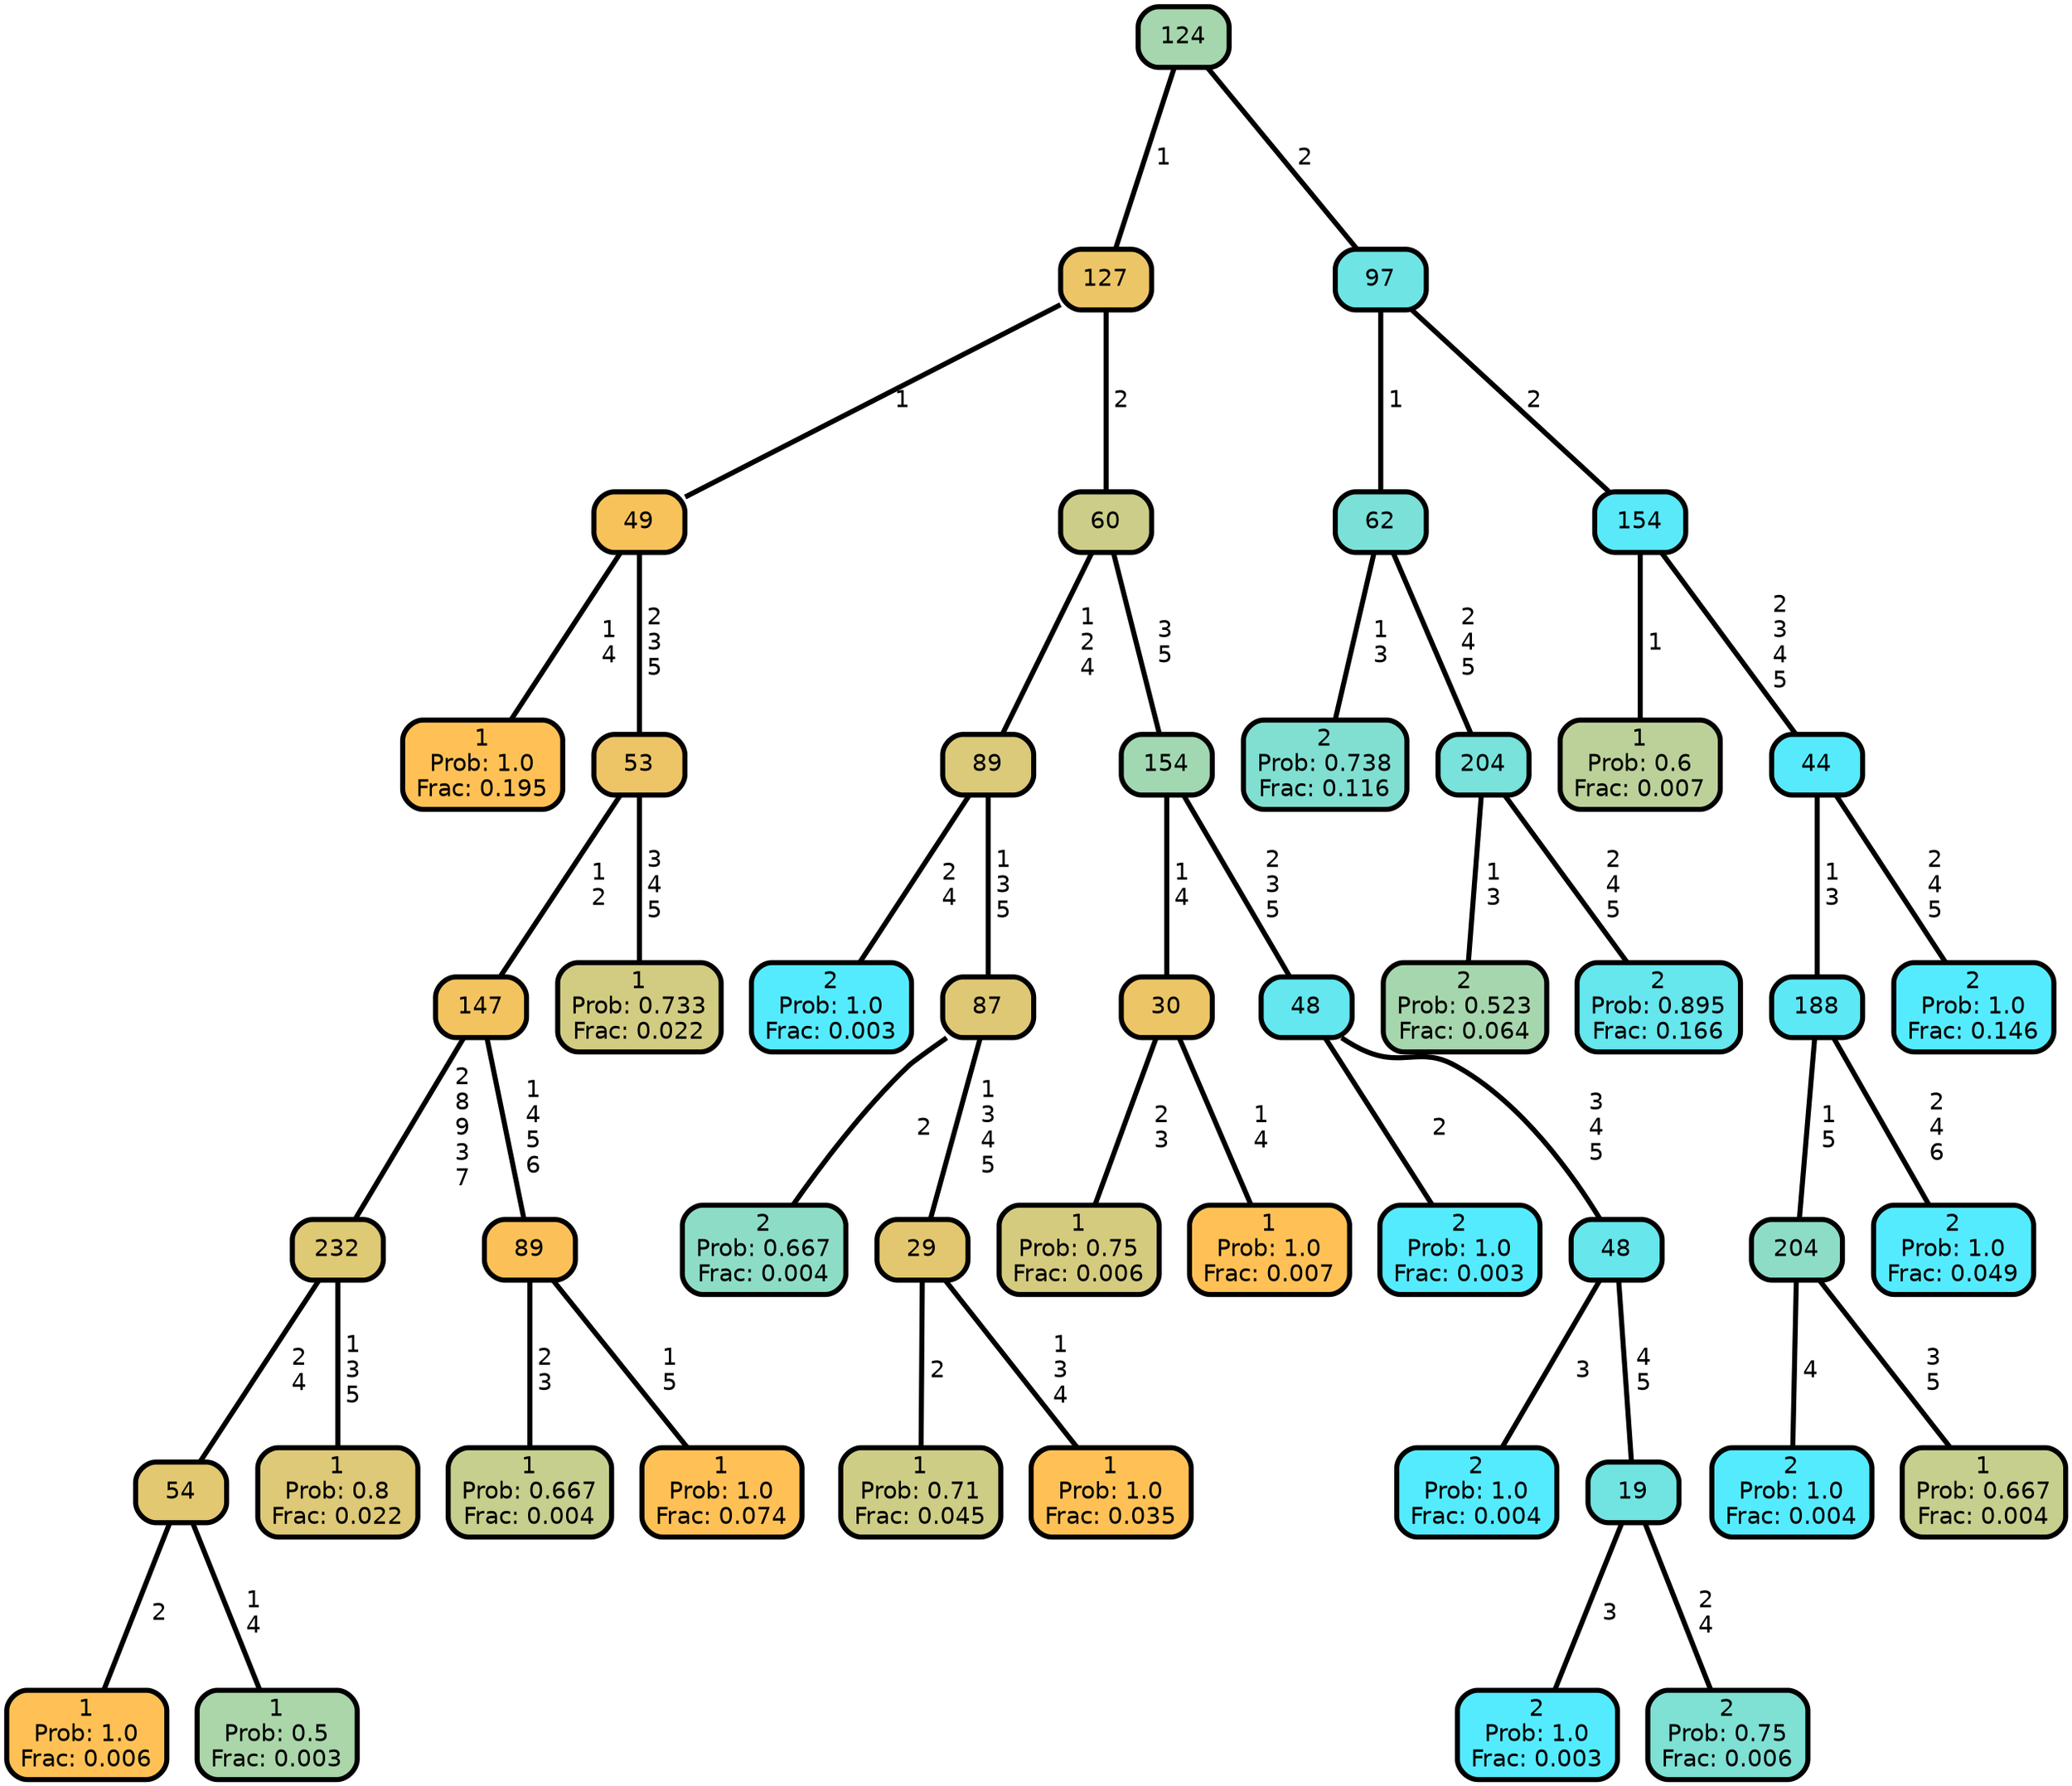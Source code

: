 graph Tree {
node [shape=box, style="filled, rounded",color="black",penwidth="3",fontcolor="black",                 fontname=helvetica] ;
graph [ranksep="0 equally", splines=straight,                 bgcolor=transparent, dpi=200] ;
edge [fontname=helvetica, color=black] ;
0 [label="1
Prob: 1.0
Frac: 0.195", fillcolor="#ffc155"] ;
1 [label="49", fillcolor="#f8c25b"] ;
2 [label="1
Prob: 1.0
Frac: 0.006", fillcolor="#ffc155"] ;
3 [label="54", fillcolor="#e2c871"] ;
4 [label="1
Prob: 0.5
Frac: 0.003", fillcolor="#aad6aa"] ;
5 [label="232", fillcolor="#dec975"] ;
6 [label="1
Prob: 0.8
Frac: 0.022", fillcolor="#ddc977"] ;
7 [label="147", fillcolor="#f3c360"] ;
8 [label="1
Prob: 0.667
Frac: 0.004", fillcolor="#c6cf8d"] ;
9 [label="89", fillcolor="#fbc158"] ;
10 [label="1
Prob: 1.0
Frac: 0.074", fillcolor="#ffc155"] ;
11 [label="53", fillcolor="#eec566"] ;
12 [label="1
Prob: 0.733
Frac: 0.022", fillcolor="#d1cc82"] ;
13 [label="127", fillcolor="#ecc567"] ;
14 [label="2
Prob: 1.0
Frac: 0.003", fillcolor="#55ebff"] ;
15 [label="89", fillcolor="#daca79"] ;
16 [label="2
Prob: 0.667
Frac: 0.004", fillcolor="#8dddc6"] ;
17 [label="87", fillcolor="#dec875"] ;
18 [label="1
Prob: 0.71
Frac: 0.045", fillcolor="#cdcd86"] ;
19 [label="29", fillcolor="#e3c770"] ;
20 [label="1
Prob: 1.0
Frac: 0.035", fillcolor="#ffc155"] ;
21 [label="60", fillcolor="#cccd88"] ;
22 [label="1
Prob: 0.75
Frac: 0.006", fillcolor="#d4cb7f"] ;
23 [label="30", fillcolor="#ecc567"] ;
24 [label="1
Prob: 1.0
Frac: 0.007", fillcolor="#ffc155"] ;
25 [label="154", fillcolor="#a1d8b2"] ;
26 [label="2
Prob: 1.0
Frac: 0.003", fillcolor="#55ebff"] ;
27 [label="48", fillcolor="#64e7ef"] ;
28 [label="2
Prob: 1.0
Frac: 0.004", fillcolor="#55ebff"] ;
29 [label="48", fillcolor="#67e6ec"] ;
30 [label="2
Prob: 1.0
Frac: 0.003", fillcolor="#55ebff"] ;
31 [label="19", fillcolor="#71e4e2"] ;
32 [label="2
Prob: 0.75
Frac: 0.006", fillcolor="#7fe0d4"] ;
33 [label="124", fillcolor="#a6d6ad"] ;
34 [label="2
Prob: 0.738
Frac: 0.116", fillcolor="#81dfd2"] ;
35 [label="62", fillcolor="#7be1d8"] ;
36 [label="2
Prob: 0.523
Frac: 0.064", fillcolor="#a6d6ad"] ;
37 [label="204", fillcolor="#78e2db"] ;
38 [label="2
Prob: 0.895
Frac: 0.166", fillcolor="#66e6ed"] ;
39 [label="97", fillcolor="#6fe4e4"] ;
40 [label="1
Prob: 0.6
Frac: 0.007", fillcolor="#bbd199"] ;
41 [label="154", fillcolor="#5ae9f9"] ;
42 [label="2
Prob: 1.0
Frac: 0.004", fillcolor="#55ebff"] ;
43 [label="204", fillcolor="#8dddc6"] ;
44 [label="1
Prob: 0.667
Frac: 0.004", fillcolor="#c6cf8d"] ;
45 [label="188", fillcolor="#5de8f6"] ;
46 [label="2
Prob: 1.0
Frac: 0.049", fillcolor="#55ebff"] ;
47 [label="44", fillcolor="#57eafc"] ;
48 [label="2
Prob: 1.0
Frac: 0.146", fillcolor="#55ebff"] ;
1 -- 0 [label=" 1\n 4",penwidth=3] ;
1 -- 11 [label=" 2\n 3\n 5",penwidth=3] ;
3 -- 2 [label=" 2",penwidth=3] ;
3 -- 4 [label=" 1\n 4",penwidth=3] ;
5 -- 3 [label=" 2\n 4",penwidth=3] ;
5 -- 6 [label=" 1\n 3\n 5",penwidth=3] ;
7 -- 5 [label=" 2\n 8\n 9\n 3\n 7",penwidth=3] ;
7 -- 9 [label=" 1\n 4\n 5\n 6",penwidth=3] ;
9 -- 8 [label=" 2\n 3",penwidth=3] ;
9 -- 10 [label=" 1\n 5",penwidth=3] ;
11 -- 7 [label=" 1\n 2",penwidth=3] ;
11 -- 12 [label=" 3\n 4\n 5",penwidth=3] ;
13 -- 1 [label=" 1",penwidth=3] ;
13 -- 21 [label=" 2",penwidth=3] ;
15 -- 14 [label=" 2\n 4",penwidth=3] ;
15 -- 17 [label=" 1\n 3\n 5",penwidth=3] ;
17 -- 16 [label=" 2",penwidth=3] ;
17 -- 19 [label=" 1\n 3\n 4\n 5",penwidth=3] ;
19 -- 18 [label=" 2",penwidth=3] ;
19 -- 20 [label=" 1\n 3\n 4",penwidth=3] ;
21 -- 15 [label=" 1\n 2\n 4",penwidth=3] ;
21 -- 25 [label=" 3\n 5",penwidth=3] ;
23 -- 22 [label=" 2\n 3",penwidth=3] ;
23 -- 24 [label=" 1\n 4",penwidth=3] ;
25 -- 23 [label=" 1\n 4",penwidth=3] ;
25 -- 27 [label=" 2\n 3\n 5",penwidth=3] ;
27 -- 26 [label=" 2",penwidth=3] ;
27 -- 29 [label=" 3\n 4\n 5",penwidth=3] ;
29 -- 28 [label=" 3",penwidth=3] ;
29 -- 31 [label=" 4\n 5",penwidth=3] ;
31 -- 30 [label=" 3",penwidth=3] ;
31 -- 32 [label=" 2\n 4",penwidth=3] ;
33 -- 13 [label=" 1",penwidth=3] ;
33 -- 39 [label=" 2",penwidth=3] ;
35 -- 34 [label=" 1\n 3",penwidth=3] ;
35 -- 37 [label=" 2\n 4\n 5",penwidth=3] ;
37 -- 36 [label=" 1\n 3",penwidth=3] ;
37 -- 38 [label=" 2\n 4\n 5",penwidth=3] ;
39 -- 35 [label=" 1",penwidth=3] ;
39 -- 41 [label=" 2",penwidth=3] ;
41 -- 40 [label=" 1",penwidth=3] ;
41 -- 47 [label=" 2\n 3\n 4\n 5",penwidth=3] ;
43 -- 42 [label=" 4",penwidth=3] ;
43 -- 44 [label=" 3\n 5",penwidth=3] ;
45 -- 43 [label=" 1\n 5",penwidth=3] ;
45 -- 46 [label=" 2\n 4\n 6",penwidth=3] ;
47 -- 45 [label=" 1\n 3",penwidth=3] ;
47 -- 48 [label=" 2\n 4\n 5",penwidth=3] ;
{rank = same;}}